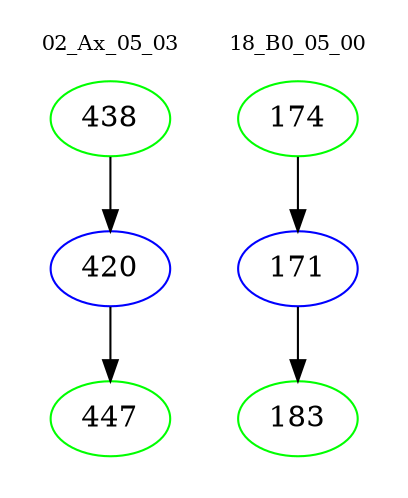 digraph{
subgraph cluster_0 {
color = white
label = "02_Ax_05_03";
fontsize=10;
T0_438 [label="438", color="green"]
T0_438 -> T0_420 [color="black"]
T0_420 [label="420", color="blue"]
T0_420 -> T0_447 [color="black"]
T0_447 [label="447", color="green"]
}
subgraph cluster_1 {
color = white
label = "18_B0_05_00";
fontsize=10;
T1_174 [label="174", color="green"]
T1_174 -> T1_171 [color="black"]
T1_171 [label="171", color="blue"]
T1_171 -> T1_183 [color="black"]
T1_183 [label="183", color="green"]
}
}
